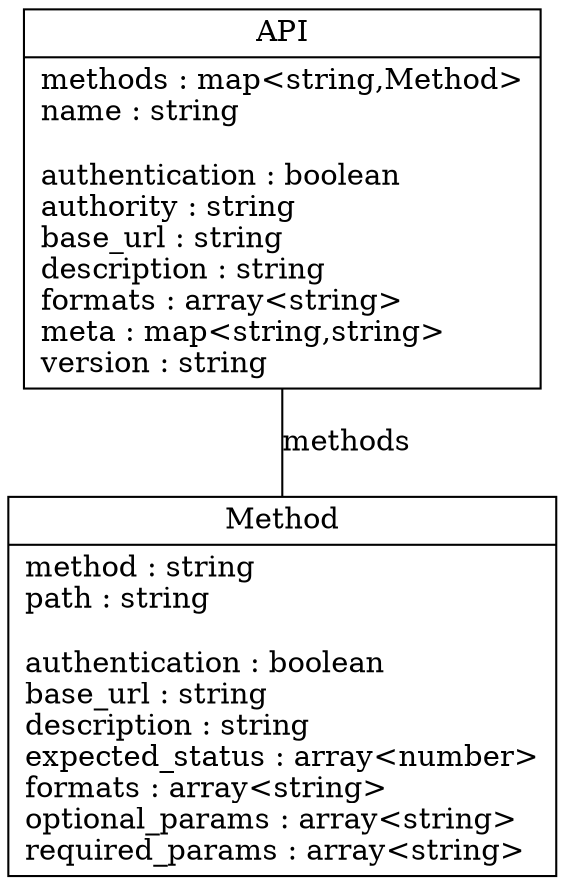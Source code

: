 digraph {

    node [shape=record];

    "API"
        [label="{\N|methods : map&lt;string,Method&gt;\lname : string\l\lauthentication : boolean\lauthority : string\lbase_url : string\ldescription : string\lformats : array&lt;string&gt;\lmeta : map&lt;string,string&gt;\lversion : string\l}"];

    "API" -> "Method"
        [label = "methods", arrowhead = none, arrowtail = odiamond];

    "Method"
        [label="{\N|method : string\lpath : string\l\lauthentication : boolean\lbase_url : string\ldescription : string\lexpected_status : array&lt;number&gt;\lformats : array&lt;string&gt;\loptional_params : array&lt;string&gt;\lrequired_params : array&lt;string&gt;\l}"];

}

